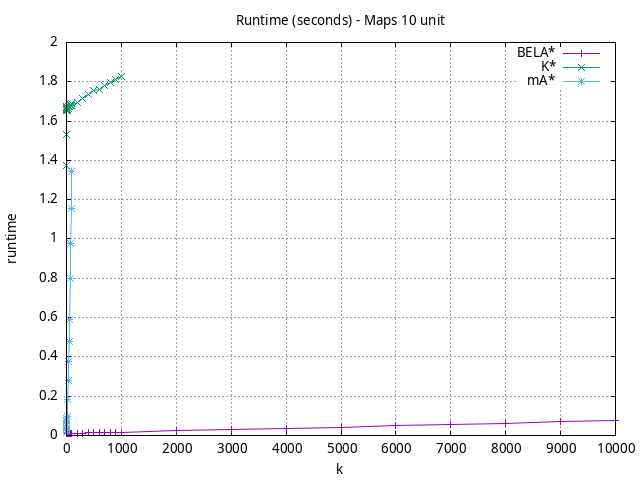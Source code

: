 #!/usr/bin/gnuplot
# -*- coding: utf-8 -*-
#
# results/maps/unit/10/random512-10.heuristic.unit.runtime.gnuplot
#
# Started on 04/03/2024 23:10:11
# Author: Carlos Linares López
set grid
set xlabel "k"
set ylabel "runtime"

set title "Runtime (seconds) - Maps 10 unit"

set terminal png enhanced font "Ariel,10"
set output 'random512-10.heuristic.unit.runtime.png'

plot "-" title "BELA*"      with linesp, "-" title "K*"      with linesp, "-" title "mA*"      with linesp

	1 0.0095319015
	2 0.009076793300000002
	3 0.0090127881
	4 0.0090261782
	5 0.0091299487
	6 0.0094174938
	7 0.0094117414
	8 0.0093530151
	9 0.0095594708
	10 0.0092643903
	20 0.0096213496
	30 0.0095984544
	40 0.009941723799999998
	50 0.0099173531
	60 0.0100163751
	70 0.010101268000000002
	80 0.0104222073
	90 0.0104133649
	100 0.010432438399999999
	200 0.011141490999999996
	300 0.0119783614
	400 0.012794984599999998
	500 0.0134595168
	600 0.014258900299999999
	700 0.015073876499999998
	800 0.0158592351
	900 0.016595027
	1000 0.016826354
	2000 0.023216112999999997
	3000 0.029653105000000006
	4000 0.036016045000000003
	5000 0.042469361000000004
	6000 0.049348199999999995
	7000 0.056151686000000006
	8000 0.062409944999999994
	9000 0.068937483
	10000 0.07576407900000001
end
	1 0.038943073
	2 1.3755921070000001
	3 1.5315008559999999
	4 1.6533848899999999
	5 1.6595031600000005
	6 1.6656235999999998
	7 1.6638043000000005
	8 1.6699881999999997
	9 1.67296678
	10 1.6566014800000002
	20 1.65454398
	30 1.6625055900000003
	40 1.6741562199999998
	50 1.6741290300000002
	60 1.6725840100000002
	70 1.6796398699999997
	80 1.6866763800000002
	90 1.6870311400000002
	100 1.67907859
	200 1.6944037799999998
	300 1.71482193
	400 1.7331169000000002
	500 1.7537440199999998
	600 1.7612592899999995
	700 1.7834634600000001
	800 1.7940668900000003
	900 1.8101513699999998
	1000 1.8245922300000001
end
	1 0.015921115700000002
	2 0.025160984900000002
	3 0.033910933000000004
	4 0.04269552699999999
	5 0.05150346000000001
	6 0.06011622800000001
	7 0.068940137
	8 0.07762284
	9 0.08830315700000002
	10 0.09579583800000002
	20 0.18561837999999997
	30 0.27865981200000006
	40 0.37756191
	50 0.47699214999999995
	60 0.58941235
	70 0.8010198599999999
	80 0.97505978
	90 1.1532554499999998
	100 1.3410743299999996
end
